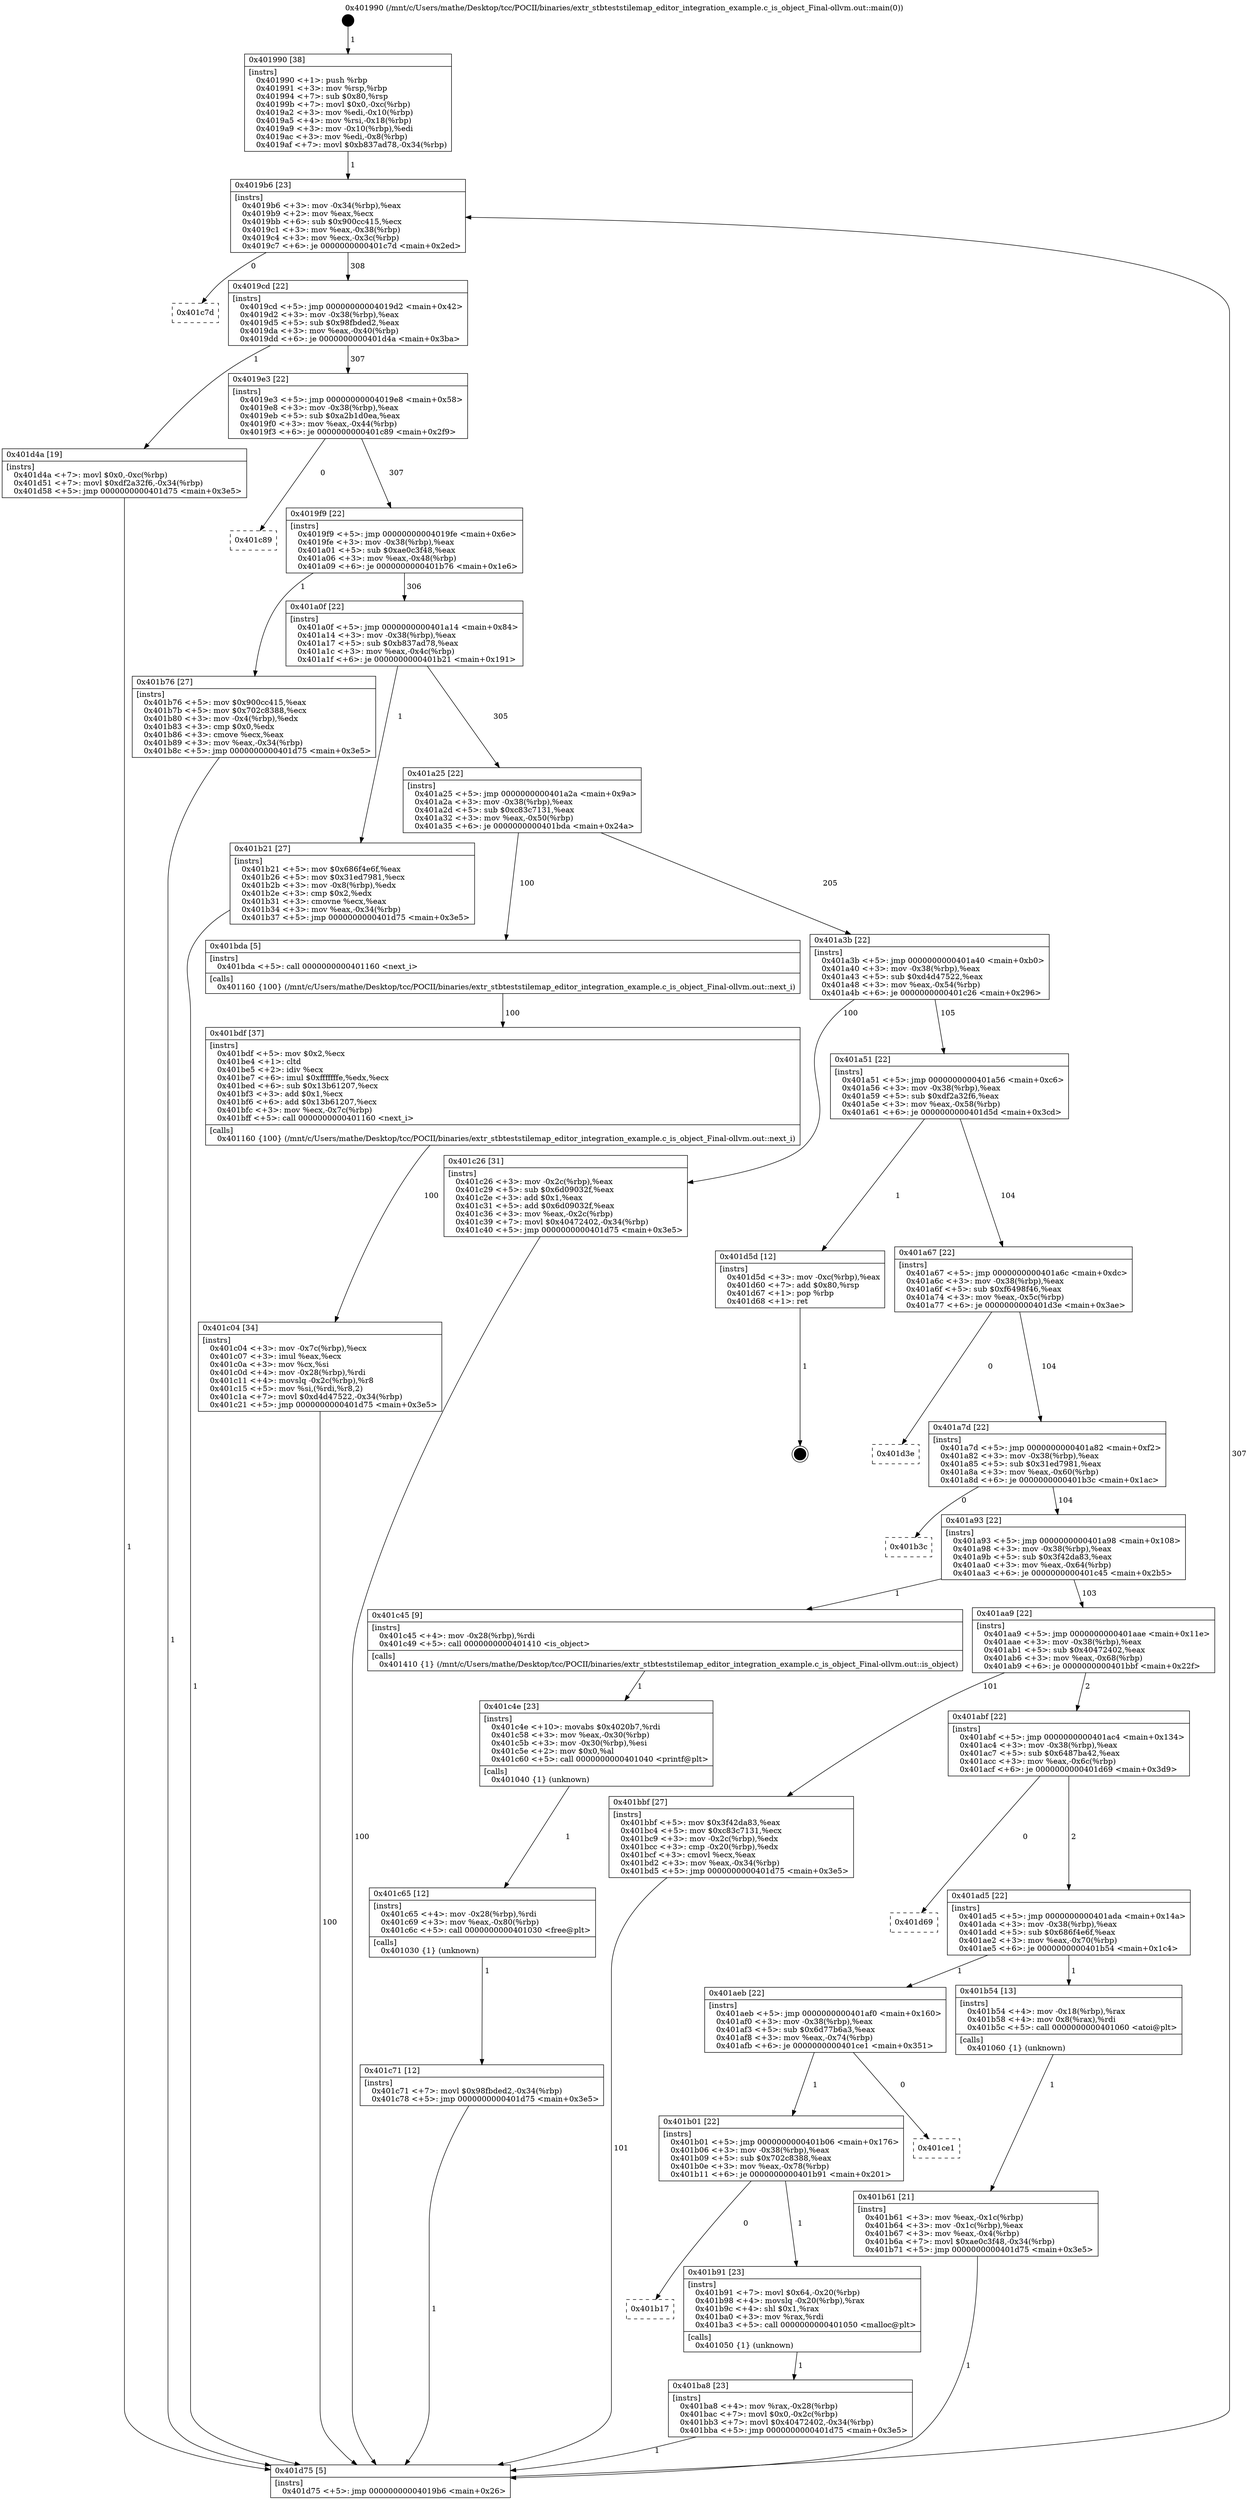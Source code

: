 digraph "0x401990" {
  label = "0x401990 (/mnt/c/Users/mathe/Desktop/tcc/POCII/binaries/extr_stbteststilemap_editor_integration_example.c_is_object_Final-ollvm.out::main(0))"
  labelloc = "t"
  node[shape=record]

  Entry [label="",width=0.3,height=0.3,shape=circle,fillcolor=black,style=filled]
  "0x4019b6" [label="{
     0x4019b6 [23]\l
     | [instrs]\l
     &nbsp;&nbsp;0x4019b6 \<+3\>: mov -0x34(%rbp),%eax\l
     &nbsp;&nbsp;0x4019b9 \<+2\>: mov %eax,%ecx\l
     &nbsp;&nbsp;0x4019bb \<+6\>: sub $0x900cc415,%ecx\l
     &nbsp;&nbsp;0x4019c1 \<+3\>: mov %eax,-0x38(%rbp)\l
     &nbsp;&nbsp;0x4019c4 \<+3\>: mov %ecx,-0x3c(%rbp)\l
     &nbsp;&nbsp;0x4019c7 \<+6\>: je 0000000000401c7d \<main+0x2ed\>\l
  }"]
  "0x401c7d" [label="{
     0x401c7d\l
  }", style=dashed]
  "0x4019cd" [label="{
     0x4019cd [22]\l
     | [instrs]\l
     &nbsp;&nbsp;0x4019cd \<+5\>: jmp 00000000004019d2 \<main+0x42\>\l
     &nbsp;&nbsp;0x4019d2 \<+3\>: mov -0x38(%rbp),%eax\l
     &nbsp;&nbsp;0x4019d5 \<+5\>: sub $0x98fbded2,%eax\l
     &nbsp;&nbsp;0x4019da \<+3\>: mov %eax,-0x40(%rbp)\l
     &nbsp;&nbsp;0x4019dd \<+6\>: je 0000000000401d4a \<main+0x3ba\>\l
  }"]
  Exit [label="",width=0.3,height=0.3,shape=circle,fillcolor=black,style=filled,peripheries=2]
  "0x401d4a" [label="{
     0x401d4a [19]\l
     | [instrs]\l
     &nbsp;&nbsp;0x401d4a \<+7\>: movl $0x0,-0xc(%rbp)\l
     &nbsp;&nbsp;0x401d51 \<+7\>: movl $0xdf2a32f6,-0x34(%rbp)\l
     &nbsp;&nbsp;0x401d58 \<+5\>: jmp 0000000000401d75 \<main+0x3e5\>\l
  }"]
  "0x4019e3" [label="{
     0x4019e3 [22]\l
     | [instrs]\l
     &nbsp;&nbsp;0x4019e3 \<+5\>: jmp 00000000004019e8 \<main+0x58\>\l
     &nbsp;&nbsp;0x4019e8 \<+3\>: mov -0x38(%rbp),%eax\l
     &nbsp;&nbsp;0x4019eb \<+5\>: sub $0xa2b1d0ea,%eax\l
     &nbsp;&nbsp;0x4019f0 \<+3\>: mov %eax,-0x44(%rbp)\l
     &nbsp;&nbsp;0x4019f3 \<+6\>: je 0000000000401c89 \<main+0x2f9\>\l
  }"]
  "0x401c71" [label="{
     0x401c71 [12]\l
     | [instrs]\l
     &nbsp;&nbsp;0x401c71 \<+7\>: movl $0x98fbded2,-0x34(%rbp)\l
     &nbsp;&nbsp;0x401c78 \<+5\>: jmp 0000000000401d75 \<main+0x3e5\>\l
  }"]
  "0x401c89" [label="{
     0x401c89\l
  }", style=dashed]
  "0x4019f9" [label="{
     0x4019f9 [22]\l
     | [instrs]\l
     &nbsp;&nbsp;0x4019f9 \<+5\>: jmp 00000000004019fe \<main+0x6e\>\l
     &nbsp;&nbsp;0x4019fe \<+3\>: mov -0x38(%rbp),%eax\l
     &nbsp;&nbsp;0x401a01 \<+5\>: sub $0xae0c3f48,%eax\l
     &nbsp;&nbsp;0x401a06 \<+3\>: mov %eax,-0x48(%rbp)\l
     &nbsp;&nbsp;0x401a09 \<+6\>: je 0000000000401b76 \<main+0x1e6\>\l
  }"]
  "0x401c65" [label="{
     0x401c65 [12]\l
     | [instrs]\l
     &nbsp;&nbsp;0x401c65 \<+4\>: mov -0x28(%rbp),%rdi\l
     &nbsp;&nbsp;0x401c69 \<+3\>: mov %eax,-0x80(%rbp)\l
     &nbsp;&nbsp;0x401c6c \<+5\>: call 0000000000401030 \<free@plt\>\l
     | [calls]\l
     &nbsp;&nbsp;0x401030 \{1\} (unknown)\l
  }"]
  "0x401b76" [label="{
     0x401b76 [27]\l
     | [instrs]\l
     &nbsp;&nbsp;0x401b76 \<+5\>: mov $0x900cc415,%eax\l
     &nbsp;&nbsp;0x401b7b \<+5\>: mov $0x702c8388,%ecx\l
     &nbsp;&nbsp;0x401b80 \<+3\>: mov -0x4(%rbp),%edx\l
     &nbsp;&nbsp;0x401b83 \<+3\>: cmp $0x0,%edx\l
     &nbsp;&nbsp;0x401b86 \<+3\>: cmove %ecx,%eax\l
     &nbsp;&nbsp;0x401b89 \<+3\>: mov %eax,-0x34(%rbp)\l
     &nbsp;&nbsp;0x401b8c \<+5\>: jmp 0000000000401d75 \<main+0x3e5\>\l
  }"]
  "0x401a0f" [label="{
     0x401a0f [22]\l
     | [instrs]\l
     &nbsp;&nbsp;0x401a0f \<+5\>: jmp 0000000000401a14 \<main+0x84\>\l
     &nbsp;&nbsp;0x401a14 \<+3\>: mov -0x38(%rbp),%eax\l
     &nbsp;&nbsp;0x401a17 \<+5\>: sub $0xb837ad78,%eax\l
     &nbsp;&nbsp;0x401a1c \<+3\>: mov %eax,-0x4c(%rbp)\l
     &nbsp;&nbsp;0x401a1f \<+6\>: je 0000000000401b21 \<main+0x191\>\l
  }"]
  "0x401c4e" [label="{
     0x401c4e [23]\l
     | [instrs]\l
     &nbsp;&nbsp;0x401c4e \<+10\>: movabs $0x4020b7,%rdi\l
     &nbsp;&nbsp;0x401c58 \<+3\>: mov %eax,-0x30(%rbp)\l
     &nbsp;&nbsp;0x401c5b \<+3\>: mov -0x30(%rbp),%esi\l
     &nbsp;&nbsp;0x401c5e \<+2\>: mov $0x0,%al\l
     &nbsp;&nbsp;0x401c60 \<+5\>: call 0000000000401040 \<printf@plt\>\l
     | [calls]\l
     &nbsp;&nbsp;0x401040 \{1\} (unknown)\l
  }"]
  "0x401b21" [label="{
     0x401b21 [27]\l
     | [instrs]\l
     &nbsp;&nbsp;0x401b21 \<+5\>: mov $0x686f4e6f,%eax\l
     &nbsp;&nbsp;0x401b26 \<+5\>: mov $0x31ed7981,%ecx\l
     &nbsp;&nbsp;0x401b2b \<+3\>: mov -0x8(%rbp),%edx\l
     &nbsp;&nbsp;0x401b2e \<+3\>: cmp $0x2,%edx\l
     &nbsp;&nbsp;0x401b31 \<+3\>: cmovne %ecx,%eax\l
     &nbsp;&nbsp;0x401b34 \<+3\>: mov %eax,-0x34(%rbp)\l
     &nbsp;&nbsp;0x401b37 \<+5\>: jmp 0000000000401d75 \<main+0x3e5\>\l
  }"]
  "0x401a25" [label="{
     0x401a25 [22]\l
     | [instrs]\l
     &nbsp;&nbsp;0x401a25 \<+5\>: jmp 0000000000401a2a \<main+0x9a\>\l
     &nbsp;&nbsp;0x401a2a \<+3\>: mov -0x38(%rbp),%eax\l
     &nbsp;&nbsp;0x401a2d \<+5\>: sub $0xc83c7131,%eax\l
     &nbsp;&nbsp;0x401a32 \<+3\>: mov %eax,-0x50(%rbp)\l
     &nbsp;&nbsp;0x401a35 \<+6\>: je 0000000000401bda \<main+0x24a\>\l
  }"]
  "0x401d75" [label="{
     0x401d75 [5]\l
     | [instrs]\l
     &nbsp;&nbsp;0x401d75 \<+5\>: jmp 00000000004019b6 \<main+0x26\>\l
  }"]
  "0x401990" [label="{
     0x401990 [38]\l
     | [instrs]\l
     &nbsp;&nbsp;0x401990 \<+1\>: push %rbp\l
     &nbsp;&nbsp;0x401991 \<+3\>: mov %rsp,%rbp\l
     &nbsp;&nbsp;0x401994 \<+7\>: sub $0x80,%rsp\l
     &nbsp;&nbsp;0x40199b \<+7\>: movl $0x0,-0xc(%rbp)\l
     &nbsp;&nbsp;0x4019a2 \<+3\>: mov %edi,-0x10(%rbp)\l
     &nbsp;&nbsp;0x4019a5 \<+4\>: mov %rsi,-0x18(%rbp)\l
     &nbsp;&nbsp;0x4019a9 \<+3\>: mov -0x10(%rbp),%edi\l
     &nbsp;&nbsp;0x4019ac \<+3\>: mov %edi,-0x8(%rbp)\l
     &nbsp;&nbsp;0x4019af \<+7\>: movl $0xb837ad78,-0x34(%rbp)\l
  }"]
  "0x401c04" [label="{
     0x401c04 [34]\l
     | [instrs]\l
     &nbsp;&nbsp;0x401c04 \<+3\>: mov -0x7c(%rbp),%ecx\l
     &nbsp;&nbsp;0x401c07 \<+3\>: imul %eax,%ecx\l
     &nbsp;&nbsp;0x401c0a \<+3\>: mov %cx,%si\l
     &nbsp;&nbsp;0x401c0d \<+4\>: mov -0x28(%rbp),%rdi\l
     &nbsp;&nbsp;0x401c11 \<+4\>: movslq -0x2c(%rbp),%r8\l
     &nbsp;&nbsp;0x401c15 \<+5\>: mov %si,(%rdi,%r8,2)\l
     &nbsp;&nbsp;0x401c1a \<+7\>: movl $0xd4d47522,-0x34(%rbp)\l
     &nbsp;&nbsp;0x401c21 \<+5\>: jmp 0000000000401d75 \<main+0x3e5\>\l
  }"]
  "0x401bda" [label="{
     0x401bda [5]\l
     | [instrs]\l
     &nbsp;&nbsp;0x401bda \<+5\>: call 0000000000401160 \<next_i\>\l
     | [calls]\l
     &nbsp;&nbsp;0x401160 \{100\} (/mnt/c/Users/mathe/Desktop/tcc/POCII/binaries/extr_stbteststilemap_editor_integration_example.c_is_object_Final-ollvm.out::next_i)\l
  }"]
  "0x401a3b" [label="{
     0x401a3b [22]\l
     | [instrs]\l
     &nbsp;&nbsp;0x401a3b \<+5\>: jmp 0000000000401a40 \<main+0xb0\>\l
     &nbsp;&nbsp;0x401a40 \<+3\>: mov -0x38(%rbp),%eax\l
     &nbsp;&nbsp;0x401a43 \<+5\>: sub $0xd4d47522,%eax\l
     &nbsp;&nbsp;0x401a48 \<+3\>: mov %eax,-0x54(%rbp)\l
     &nbsp;&nbsp;0x401a4b \<+6\>: je 0000000000401c26 \<main+0x296\>\l
  }"]
  "0x401bdf" [label="{
     0x401bdf [37]\l
     | [instrs]\l
     &nbsp;&nbsp;0x401bdf \<+5\>: mov $0x2,%ecx\l
     &nbsp;&nbsp;0x401be4 \<+1\>: cltd\l
     &nbsp;&nbsp;0x401be5 \<+2\>: idiv %ecx\l
     &nbsp;&nbsp;0x401be7 \<+6\>: imul $0xfffffffe,%edx,%ecx\l
     &nbsp;&nbsp;0x401bed \<+6\>: sub $0x13b61207,%ecx\l
     &nbsp;&nbsp;0x401bf3 \<+3\>: add $0x1,%ecx\l
     &nbsp;&nbsp;0x401bf6 \<+6\>: add $0x13b61207,%ecx\l
     &nbsp;&nbsp;0x401bfc \<+3\>: mov %ecx,-0x7c(%rbp)\l
     &nbsp;&nbsp;0x401bff \<+5\>: call 0000000000401160 \<next_i\>\l
     | [calls]\l
     &nbsp;&nbsp;0x401160 \{100\} (/mnt/c/Users/mathe/Desktop/tcc/POCII/binaries/extr_stbteststilemap_editor_integration_example.c_is_object_Final-ollvm.out::next_i)\l
  }"]
  "0x401c26" [label="{
     0x401c26 [31]\l
     | [instrs]\l
     &nbsp;&nbsp;0x401c26 \<+3\>: mov -0x2c(%rbp),%eax\l
     &nbsp;&nbsp;0x401c29 \<+5\>: sub $0x6d09032f,%eax\l
     &nbsp;&nbsp;0x401c2e \<+3\>: add $0x1,%eax\l
     &nbsp;&nbsp;0x401c31 \<+5\>: add $0x6d09032f,%eax\l
     &nbsp;&nbsp;0x401c36 \<+3\>: mov %eax,-0x2c(%rbp)\l
     &nbsp;&nbsp;0x401c39 \<+7\>: movl $0x40472402,-0x34(%rbp)\l
     &nbsp;&nbsp;0x401c40 \<+5\>: jmp 0000000000401d75 \<main+0x3e5\>\l
  }"]
  "0x401a51" [label="{
     0x401a51 [22]\l
     | [instrs]\l
     &nbsp;&nbsp;0x401a51 \<+5\>: jmp 0000000000401a56 \<main+0xc6\>\l
     &nbsp;&nbsp;0x401a56 \<+3\>: mov -0x38(%rbp),%eax\l
     &nbsp;&nbsp;0x401a59 \<+5\>: sub $0xdf2a32f6,%eax\l
     &nbsp;&nbsp;0x401a5e \<+3\>: mov %eax,-0x58(%rbp)\l
     &nbsp;&nbsp;0x401a61 \<+6\>: je 0000000000401d5d \<main+0x3cd\>\l
  }"]
  "0x401ba8" [label="{
     0x401ba8 [23]\l
     | [instrs]\l
     &nbsp;&nbsp;0x401ba8 \<+4\>: mov %rax,-0x28(%rbp)\l
     &nbsp;&nbsp;0x401bac \<+7\>: movl $0x0,-0x2c(%rbp)\l
     &nbsp;&nbsp;0x401bb3 \<+7\>: movl $0x40472402,-0x34(%rbp)\l
     &nbsp;&nbsp;0x401bba \<+5\>: jmp 0000000000401d75 \<main+0x3e5\>\l
  }"]
  "0x401d5d" [label="{
     0x401d5d [12]\l
     | [instrs]\l
     &nbsp;&nbsp;0x401d5d \<+3\>: mov -0xc(%rbp),%eax\l
     &nbsp;&nbsp;0x401d60 \<+7\>: add $0x80,%rsp\l
     &nbsp;&nbsp;0x401d67 \<+1\>: pop %rbp\l
     &nbsp;&nbsp;0x401d68 \<+1\>: ret\l
  }"]
  "0x401a67" [label="{
     0x401a67 [22]\l
     | [instrs]\l
     &nbsp;&nbsp;0x401a67 \<+5\>: jmp 0000000000401a6c \<main+0xdc\>\l
     &nbsp;&nbsp;0x401a6c \<+3\>: mov -0x38(%rbp),%eax\l
     &nbsp;&nbsp;0x401a6f \<+5\>: sub $0xf6498f46,%eax\l
     &nbsp;&nbsp;0x401a74 \<+3\>: mov %eax,-0x5c(%rbp)\l
     &nbsp;&nbsp;0x401a77 \<+6\>: je 0000000000401d3e \<main+0x3ae\>\l
  }"]
  "0x401b17" [label="{
     0x401b17\l
  }", style=dashed]
  "0x401d3e" [label="{
     0x401d3e\l
  }", style=dashed]
  "0x401a7d" [label="{
     0x401a7d [22]\l
     | [instrs]\l
     &nbsp;&nbsp;0x401a7d \<+5\>: jmp 0000000000401a82 \<main+0xf2\>\l
     &nbsp;&nbsp;0x401a82 \<+3\>: mov -0x38(%rbp),%eax\l
     &nbsp;&nbsp;0x401a85 \<+5\>: sub $0x31ed7981,%eax\l
     &nbsp;&nbsp;0x401a8a \<+3\>: mov %eax,-0x60(%rbp)\l
     &nbsp;&nbsp;0x401a8d \<+6\>: je 0000000000401b3c \<main+0x1ac\>\l
  }"]
  "0x401b91" [label="{
     0x401b91 [23]\l
     | [instrs]\l
     &nbsp;&nbsp;0x401b91 \<+7\>: movl $0x64,-0x20(%rbp)\l
     &nbsp;&nbsp;0x401b98 \<+4\>: movslq -0x20(%rbp),%rax\l
     &nbsp;&nbsp;0x401b9c \<+4\>: shl $0x1,%rax\l
     &nbsp;&nbsp;0x401ba0 \<+3\>: mov %rax,%rdi\l
     &nbsp;&nbsp;0x401ba3 \<+5\>: call 0000000000401050 \<malloc@plt\>\l
     | [calls]\l
     &nbsp;&nbsp;0x401050 \{1\} (unknown)\l
  }"]
  "0x401b3c" [label="{
     0x401b3c\l
  }", style=dashed]
  "0x401a93" [label="{
     0x401a93 [22]\l
     | [instrs]\l
     &nbsp;&nbsp;0x401a93 \<+5\>: jmp 0000000000401a98 \<main+0x108\>\l
     &nbsp;&nbsp;0x401a98 \<+3\>: mov -0x38(%rbp),%eax\l
     &nbsp;&nbsp;0x401a9b \<+5\>: sub $0x3f42da83,%eax\l
     &nbsp;&nbsp;0x401aa0 \<+3\>: mov %eax,-0x64(%rbp)\l
     &nbsp;&nbsp;0x401aa3 \<+6\>: je 0000000000401c45 \<main+0x2b5\>\l
  }"]
  "0x401b01" [label="{
     0x401b01 [22]\l
     | [instrs]\l
     &nbsp;&nbsp;0x401b01 \<+5\>: jmp 0000000000401b06 \<main+0x176\>\l
     &nbsp;&nbsp;0x401b06 \<+3\>: mov -0x38(%rbp),%eax\l
     &nbsp;&nbsp;0x401b09 \<+5\>: sub $0x702c8388,%eax\l
     &nbsp;&nbsp;0x401b0e \<+3\>: mov %eax,-0x78(%rbp)\l
     &nbsp;&nbsp;0x401b11 \<+6\>: je 0000000000401b91 \<main+0x201\>\l
  }"]
  "0x401c45" [label="{
     0x401c45 [9]\l
     | [instrs]\l
     &nbsp;&nbsp;0x401c45 \<+4\>: mov -0x28(%rbp),%rdi\l
     &nbsp;&nbsp;0x401c49 \<+5\>: call 0000000000401410 \<is_object\>\l
     | [calls]\l
     &nbsp;&nbsp;0x401410 \{1\} (/mnt/c/Users/mathe/Desktop/tcc/POCII/binaries/extr_stbteststilemap_editor_integration_example.c_is_object_Final-ollvm.out::is_object)\l
  }"]
  "0x401aa9" [label="{
     0x401aa9 [22]\l
     | [instrs]\l
     &nbsp;&nbsp;0x401aa9 \<+5\>: jmp 0000000000401aae \<main+0x11e\>\l
     &nbsp;&nbsp;0x401aae \<+3\>: mov -0x38(%rbp),%eax\l
     &nbsp;&nbsp;0x401ab1 \<+5\>: sub $0x40472402,%eax\l
     &nbsp;&nbsp;0x401ab6 \<+3\>: mov %eax,-0x68(%rbp)\l
     &nbsp;&nbsp;0x401ab9 \<+6\>: je 0000000000401bbf \<main+0x22f\>\l
  }"]
  "0x401ce1" [label="{
     0x401ce1\l
  }", style=dashed]
  "0x401bbf" [label="{
     0x401bbf [27]\l
     | [instrs]\l
     &nbsp;&nbsp;0x401bbf \<+5\>: mov $0x3f42da83,%eax\l
     &nbsp;&nbsp;0x401bc4 \<+5\>: mov $0xc83c7131,%ecx\l
     &nbsp;&nbsp;0x401bc9 \<+3\>: mov -0x2c(%rbp),%edx\l
     &nbsp;&nbsp;0x401bcc \<+3\>: cmp -0x20(%rbp),%edx\l
     &nbsp;&nbsp;0x401bcf \<+3\>: cmovl %ecx,%eax\l
     &nbsp;&nbsp;0x401bd2 \<+3\>: mov %eax,-0x34(%rbp)\l
     &nbsp;&nbsp;0x401bd5 \<+5\>: jmp 0000000000401d75 \<main+0x3e5\>\l
  }"]
  "0x401abf" [label="{
     0x401abf [22]\l
     | [instrs]\l
     &nbsp;&nbsp;0x401abf \<+5\>: jmp 0000000000401ac4 \<main+0x134\>\l
     &nbsp;&nbsp;0x401ac4 \<+3\>: mov -0x38(%rbp),%eax\l
     &nbsp;&nbsp;0x401ac7 \<+5\>: sub $0x6487ba42,%eax\l
     &nbsp;&nbsp;0x401acc \<+3\>: mov %eax,-0x6c(%rbp)\l
     &nbsp;&nbsp;0x401acf \<+6\>: je 0000000000401d69 \<main+0x3d9\>\l
  }"]
  "0x401b61" [label="{
     0x401b61 [21]\l
     | [instrs]\l
     &nbsp;&nbsp;0x401b61 \<+3\>: mov %eax,-0x1c(%rbp)\l
     &nbsp;&nbsp;0x401b64 \<+3\>: mov -0x1c(%rbp),%eax\l
     &nbsp;&nbsp;0x401b67 \<+3\>: mov %eax,-0x4(%rbp)\l
     &nbsp;&nbsp;0x401b6a \<+7\>: movl $0xae0c3f48,-0x34(%rbp)\l
     &nbsp;&nbsp;0x401b71 \<+5\>: jmp 0000000000401d75 \<main+0x3e5\>\l
  }"]
  "0x401d69" [label="{
     0x401d69\l
  }", style=dashed]
  "0x401ad5" [label="{
     0x401ad5 [22]\l
     | [instrs]\l
     &nbsp;&nbsp;0x401ad5 \<+5\>: jmp 0000000000401ada \<main+0x14a\>\l
     &nbsp;&nbsp;0x401ada \<+3\>: mov -0x38(%rbp),%eax\l
     &nbsp;&nbsp;0x401add \<+5\>: sub $0x686f4e6f,%eax\l
     &nbsp;&nbsp;0x401ae2 \<+3\>: mov %eax,-0x70(%rbp)\l
     &nbsp;&nbsp;0x401ae5 \<+6\>: je 0000000000401b54 \<main+0x1c4\>\l
  }"]
  "0x401aeb" [label="{
     0x401aeb [22]\l
     | [instrs]\l
     &nbsp;&nbsp;0x401aeb \<+5\>: jmp 0000000000401af0 \<main+0x160\>\l
     &nbsp;&nbsp;0x401af0 \<+3\>: mov -0x38(%rbp),%eax\l
     &nbsp;&nbsp;0x401af3 \<+5\>: sub $0x6d77b6a3,%eax\l
     &nbsp;&nbsp;0x401af8 \<+3\>: mov %eax,-0x74(%rbp)\l
     &nbsp;&nbsp;0x401afb \<+6\>: je 0000000000401ce1 \<main+0x351\>\l
  }"]
  "0x401b54" [label="{
     0x401b54 [13]\l
     | [instrs]\l
     &nbsp;&nbsp;0x401b54 \<+4\>: mov -0x18(%rbp),%rax\l
     &nbsp;&nbsp;0x401b58 \<+4\>: mov 0x8(%rax),%rdi\l
     &nbsp;&nbsp;0x401b5c \<+5\>: call 0000000000401060 \<atoi@plt\>\l
     | [calls]\l
     &nbsp;&nbsp;0x401060 \{1\} (unknown)\l
  }"]
  Entry -> "0x401990" [label=" 1"]
  "0x4019b6" -> "0x401c7d" [label=" 0"]
  "0x4019b6" -> "0x4019cd" [label=" 308"]
  "0x401d5d" -> Exit [label=" 1"]
  "0x4019cd" -> "0x401d4a" [label=" 1"]
  "0x4019cd" -> "0x4019e3" [label=" 307"]
  "0x401d4a" -> "0x401d75" [label=" 1"]
  "0x4019e3" -> "0x401c89" [label=" 0"]
  "0x4019e3" -> "0x4019f9" [label=" 307"]
  "0x401c71" -> "0x401d75" [label=" 1"]
  "0x4019f9" -> "0x401b76" [label=" 1"]
  "0x4019f9" -> "0x401a0f" [label=" 306"]
  "0x401c65" -> "0x401c71" [label=" 1"]
  "0x401a0f" -> "0x401b21" [label=" 1"]
  "0x401a0f" -> "0x401a25" [label=" 305"]
  "0x401b21" -> "0x401d75" [label=" 1"]
  "0x401990" -> "0x4019b6" [label=" 1"]
  "0x401d75" -> "0x4019b6" [label=" 307"]
  "0x401c4e" -> "0x401c65" [label=" 1"]
  "0x401a25" -> "0x401bda" [label=" 100"]
  "0x401a25" -> "0x401a3b" [label=" 205"]
  "0x401c45" -> "0x401c4e" [label=" 1"]
  "0x401a3b" -> "0x401c26" [label=" 100"]
  "0x401a3b" -> "0x401a51" [label=" 105"]
  "0x401c26" -> "0x401d75" [label=" 100"]
  "0x401a51" -> "0x401d5d" [label=" 1"]
  "0x401a51" -> "0x401a67" [label=" 104"]
  "0x401c04" -> "0x401d75" [label=" 100"]
  "0x401a67" -> "0x401d3e" [label=" 0"]
  "0x401a67" -> "0x401a7d" [label=" 104"]
  "0x401bdf" -> "0x401c04" [label=" 100"]
  "0x401a7d" -> "0x401b3c" [label=" 0"]
  "0x401a7d" -> "0x401a93" [label=" 104"]
  "0x401bda" -> "0x401bdf" [label=" 100"]
  "0x401a93" -> "0x401c45" [label=" 1"]
  "0x401a93" -> "0x401aa9" [label=" 103"]
  "0x401ba8" -> "0x401d75" [label=" 1"]
  "0x401aa9" -> "0x401bbf" [label=" 101"]
  "0x401aa9" -> "0x401abf" [label=" 2"]
  "0x401b91" -> "0x401ba8" [label=" 1"]
  "0x401abf" -> "0x401d69" [label=" 0"]
  "0x401abf" -> "0x401ad5" [label=" 2"]
  "0x401b01" -> "0x401b91" [label=" 1"]
  "0x401ad5" -> "0x401b54" [label=" 1"]
  "0x401ad5" -> "0x401aeb" [label=" 1"]
  "0x401b54" -> "0x401b61" [label=" 1"]
  "0x401b61" -> "0x401d75" [label=" 1"]
  "0x401b76" -> "0x401d75" [label=" 1"]
  "0x401b01" -> "0x401b17" [label=" 0"]
  "0x401aeb" -> "0x401ce1" [label=" 0"]
  "0x401aeb" -> "0x401b01" [label=" 1"]
  "0x401bbf" -> "0x401d75" [label=" 101"]
}

